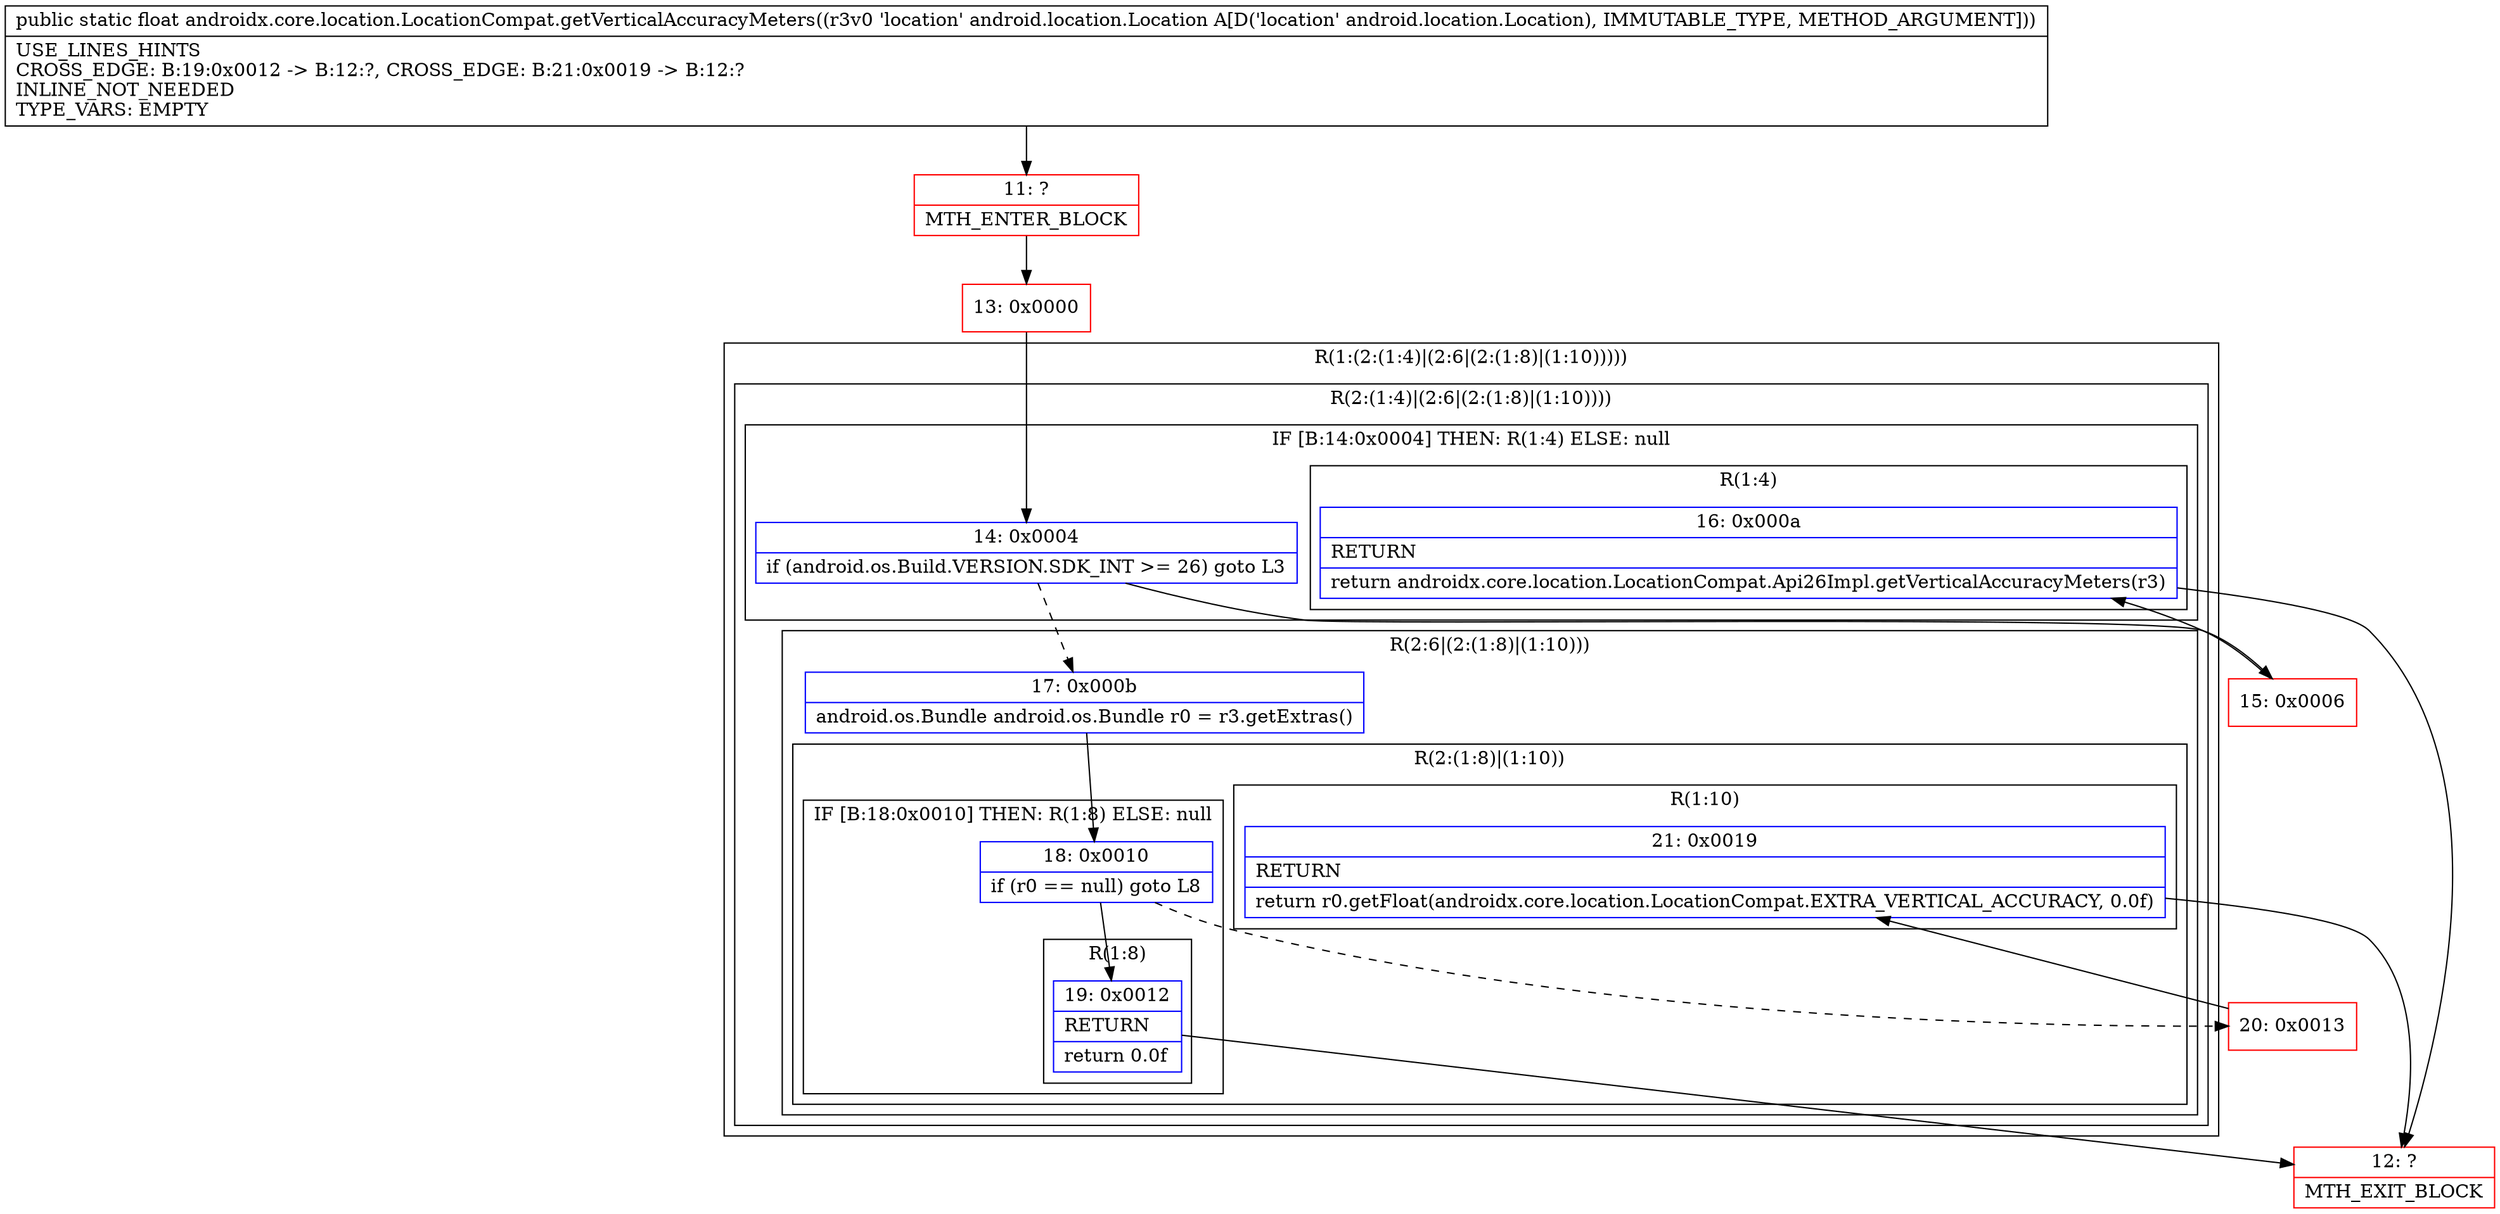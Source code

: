 digraph "CFG forandroidx.core.location.LocationCompat.getVerticalAccuracyMeters(Landroid\/location\/Location;)F" {
subgraph cluster_Region_2064687623 {
label = "R(1:(2:(1:4)|(2:6|(2:(1:8)|(1:10)))))";
node [shape=record,color=blue];
subgraph cluster_Region_589017058 {
label = "R(2:(1:4)|(2:6|(2:(1:8)|(1:10))))";
node [shape=record,color=blue];
subgraph cluster_IfRegion_80594446 {
label = "IF [B:14:0x0004] THEN: R(1:4) ELSE: null";
node [shape=record,color=blue];
Node_14 [shape=record,label="{14\:\ 0x0004|if (android.os.Build.VERSION.SDK_INT \>= 26) goto L3\l}"];
subgraph cluster_Region_943836340 {
label = "R(1:4)";
node [shape=record,color=blue];
Node_16 [shape=record,label="{16\:\ 0x000a|RETURN\l|return androidx.core.location.LocationCompat.Api26Impl.getVerticalAccuracyMeters(r3)\l}"];
}
}
subgraph cluster_Region_1826468056 {
label = "R(2:6|(2:(1:8)|(1:10)))";
node [shape=record,color=blue];
Node_17 [shape=record,label="{17\:\ 0x000b|android.os.Bundle android.os.Bundle r0 = r3.getExtras()\l}"];
subgraph cluster_Region_1178554657 {
label = "R(2:(1:8)|(1:10))";
node [shape=record,color=blue];
subgraph cluster_IfRegion_349642533 {
label = "IF [B:18:0x0010] THEN: R(1:8) ELSE: null";
node [shape=record,color=blue];
Node_18 [shape=record,label="{18\:\ 0x0010|if (r0 == null) goto L8\l}"];
subgraph cluster_Region_941982395 {
label = "R(1:8)";
node [shape=record,color=blue];
Node_19 [shape=record,label="{19\:\ 0x0012|RETURN\l|return 0.0f\l}"];
}
}
subgraph cluster_Region_972280231 {
label = "R(1:10)";
node [shape=record,color=blue];
Node_21 [shape=record,label="{21\:\ 0x0019|RETURN\l|return r0.getFloat(androidx.core.location.LocationCompat.EXTRA_VERTICAL_ACCURACY, 0.0f)\l}"];
}
}
}
}
}
Node_11 [shape=record,color=red,label="{11\:\ ?|MTH_ENTER_BLOCK\l}"];
Node_13 [shape=record,color=red,label="{13\:\ 0x0000}"];
Node_15 [shape=record,color=red,label="{15\:\ 0x0006}"];
Node_12 [shape=record,color=red,label="{12\:\ ?|MTH_EXIT_BLOCK\l}"];
Node_20 [shape=record,color=red,label="{20\:\ 0x0013}"];
MethodNode[shape=record,label="{public static float androidx.core.location.LocationCompat.getVerticalAccuracyMeters((r3v0 'location' android.location.Location A[D('location' android.location.Location), IMMUTABLE_TYPE, METHOD_ARGUMENT]))  | USE_LINES_HINTS\lCROSS_EDGE: B:19:0x0012 \-\> B:12:?, CROSS_EDGE: B:21:0x0019 \-\> B:12:?\lINLINE_NOT_NEEDED\lTYPE_VARS: EMPTY\l}"];
MethodNode -> Node_11;Node_14 -> Node_15;
Node_14 -> Node_17[style=dashed];
Node_16 -> Node_12;
Node_17 -> Node_18;
Node_18 -> Node_19;
Node_18 -> Node_20[style=dashed];
Node_19 -> Node_12;
Node_21 -> Node_12;
Node_11 -> Node_13;
Node_13 -> Node_14;
Node_15 -> Node_16;
Node_20 -> Node_21;
}

